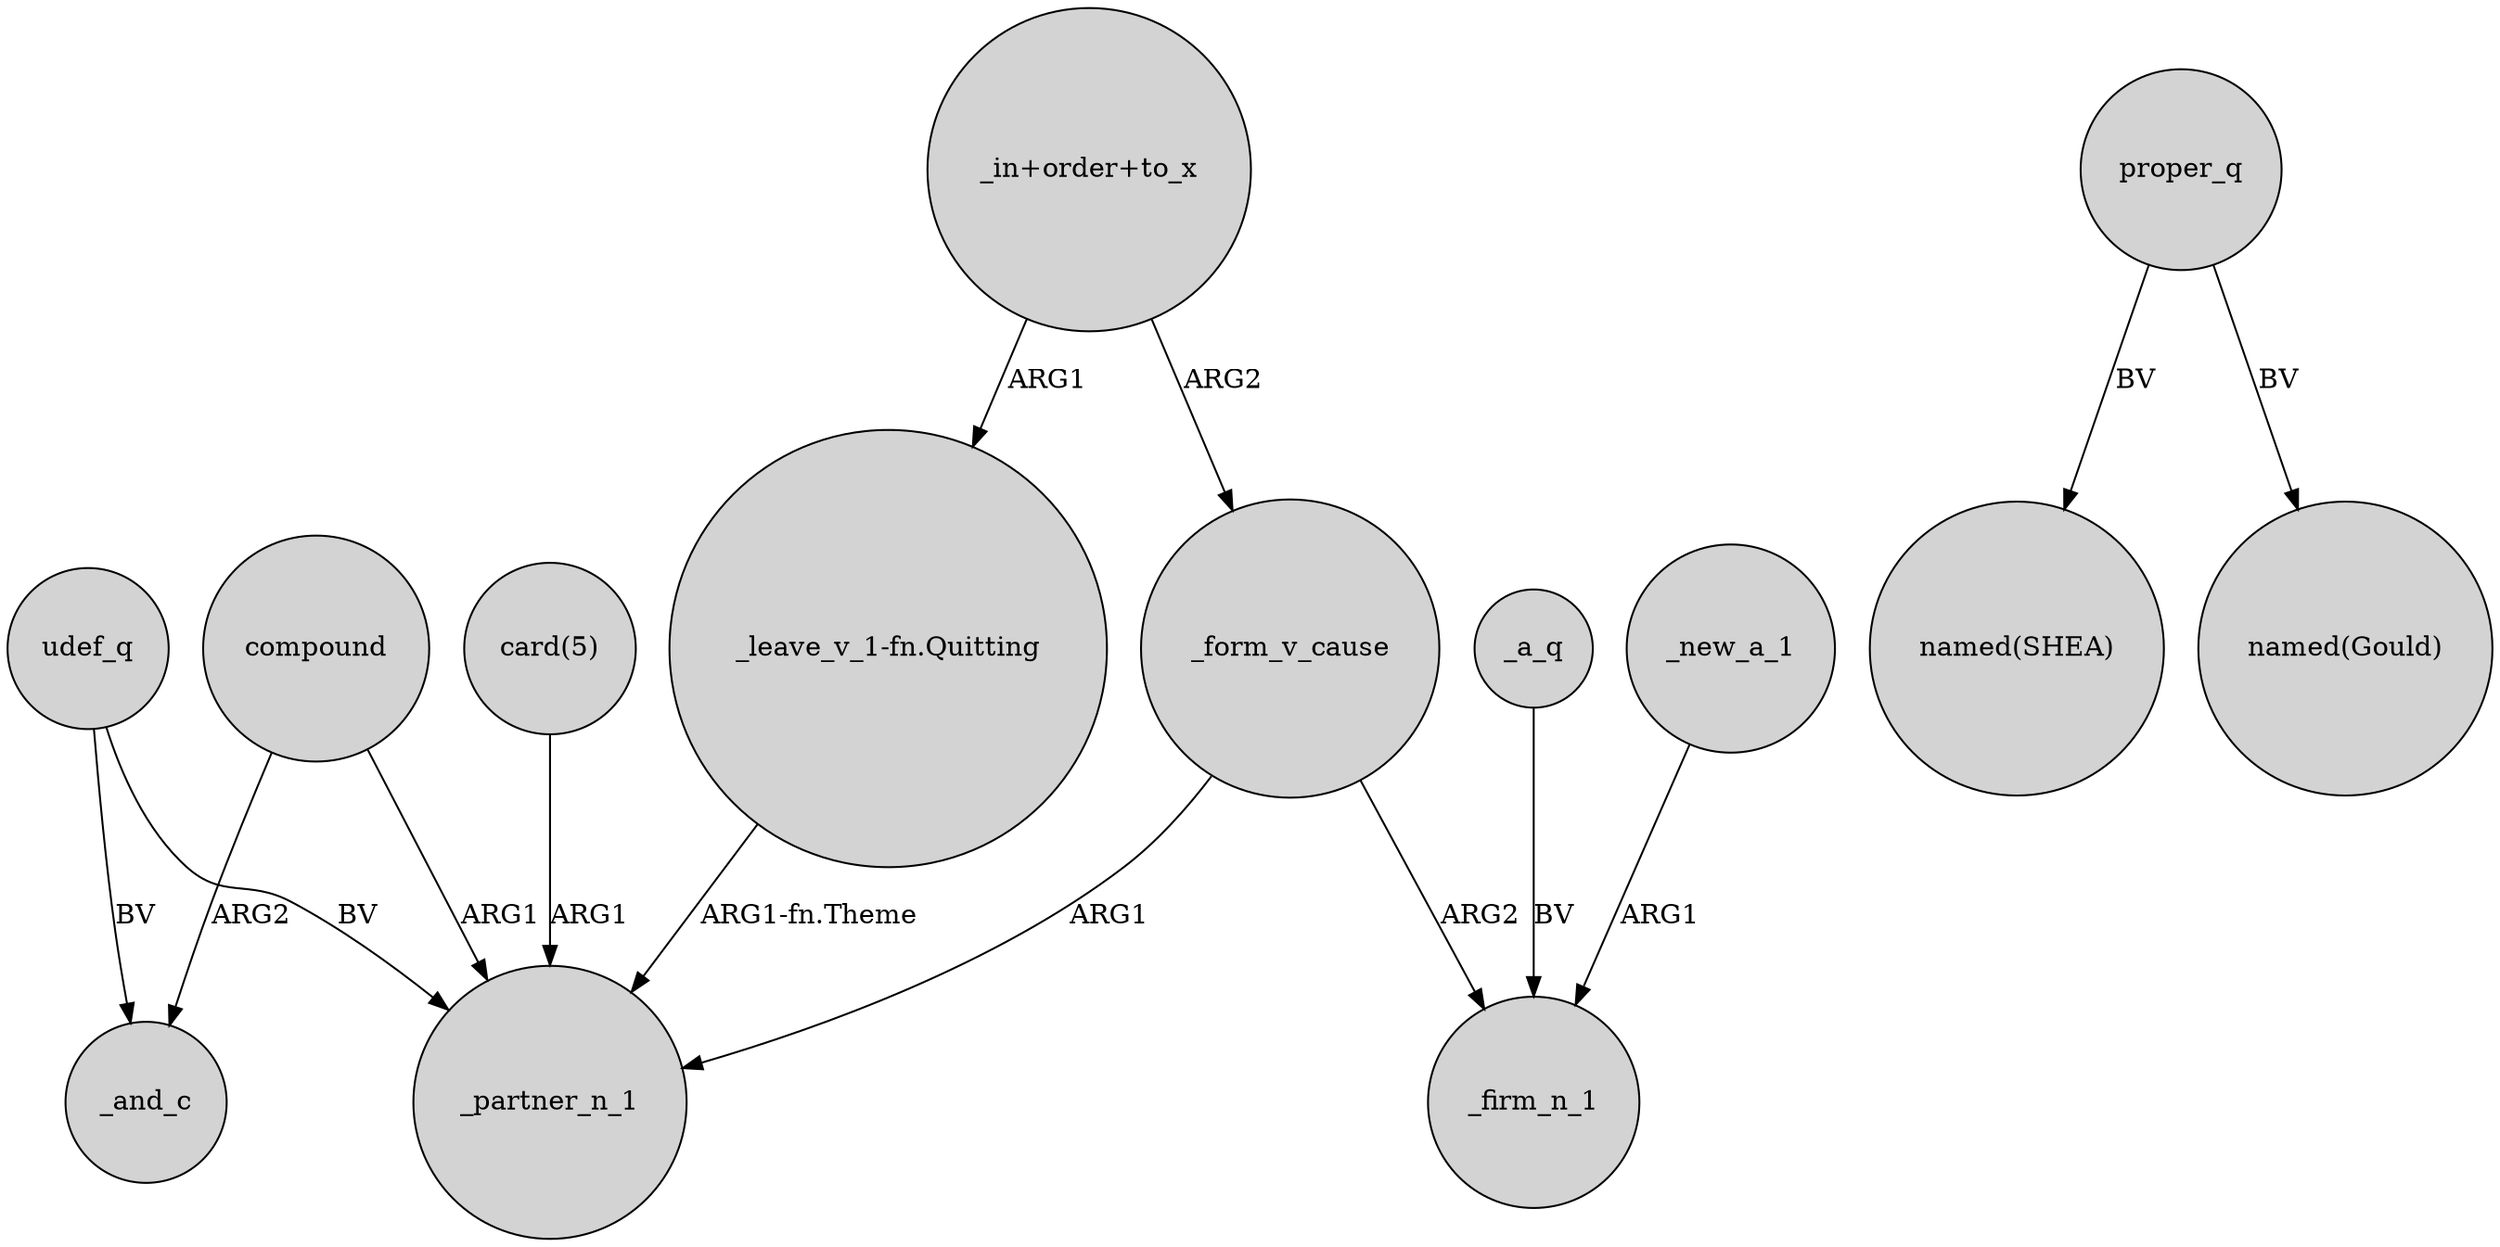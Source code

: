 digraph {
	node [shape=circle style=filled]
	compound -> _partner_n_1 [label=ARG1]
	compound -> _and_c [label=ARG2]
	"_leave_v_1-fn.Quitting" -> _partner_n_1 [label="ARG1-fn.Theme"]
	udef_q -> _partner_n_1 [label=BV]
	_form_v_cause -> _firm_n_1 [label=ARG2]
	_a_q -> _firm_n_1 [label=BV]
	"_in+order+to_x" -> "_leave_v_1-fn.Quitting" [label=ARG1]
	udef_q -> _and_c [label=BV]
	_new_a_1 -> _firm_n_1 [label=ARG1]
	_form_v_cause -> _partner_n_1 [label=ARG1]
	"_in+order+to_x" -> _form_v_cause [label=ARG2]
	proper_q -> "named(SHEA)" [label=BV]
	"card(5)" -> _partner_n_1 [label=ARG1]
	proper_q -> "named(Gould)" [label=BV]
}
